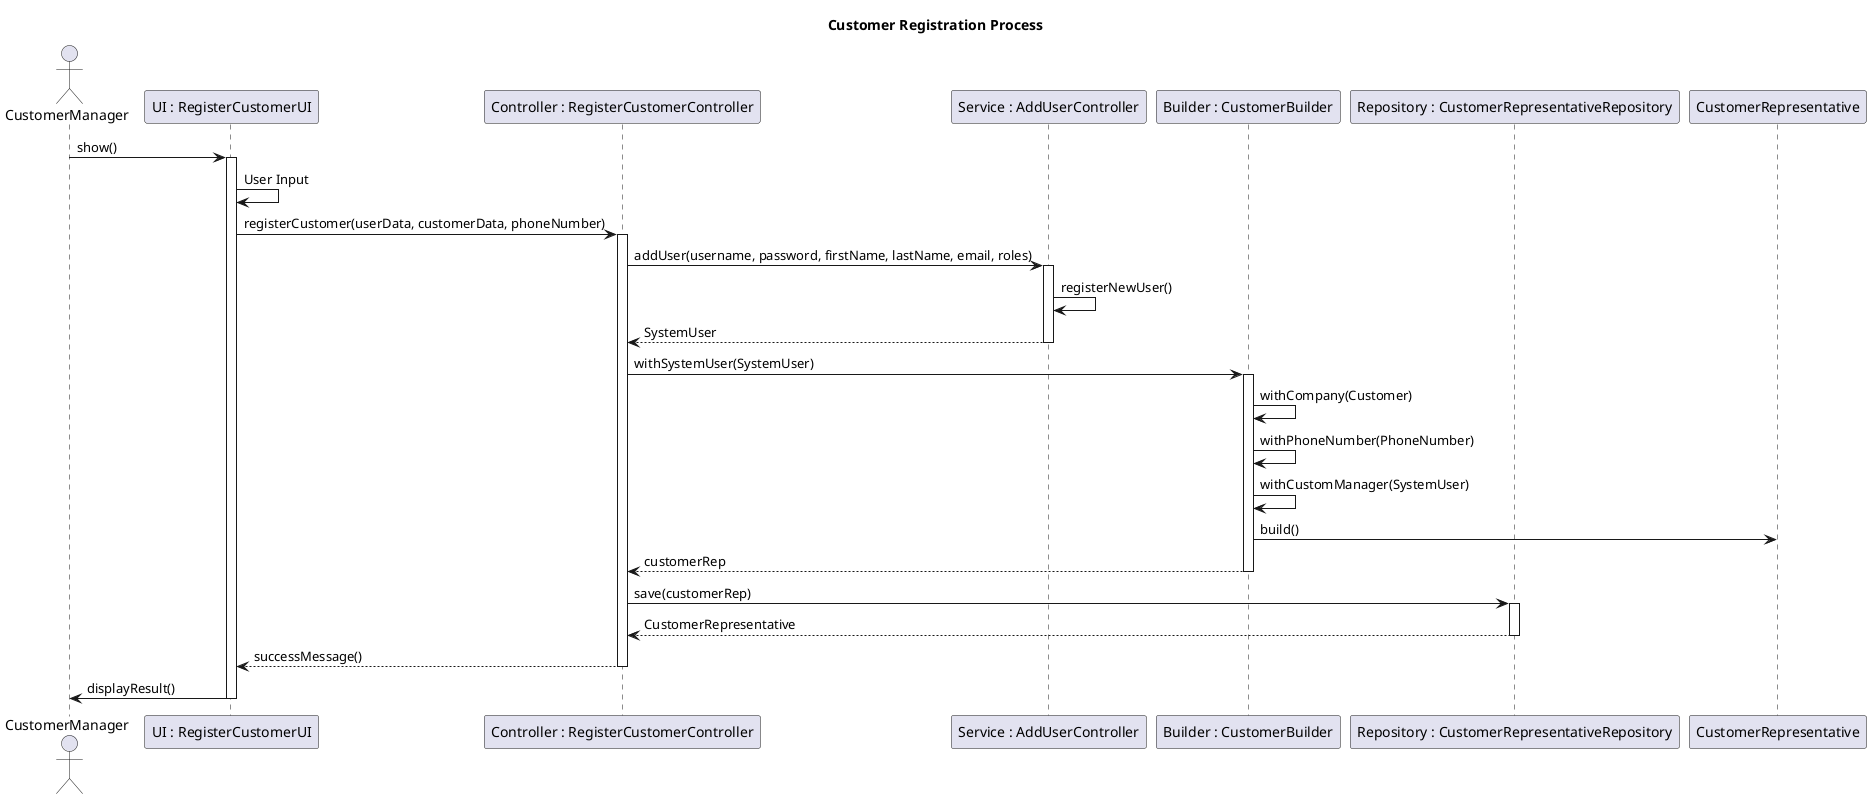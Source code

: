 @startuml

title Customer Registration Process

actor "CustomerManager" as user
participant "UI : RegisterCustomerUI" as UI
participant "Controller : RegisterCustomerController" as controller
participant "Service : AddUserController" as userService
participant "Builder : CustomerBuilder" as builder
participant "Repository : CustomerRepresentativeRepository" as customerRepo
participant "CustomerRepresentative" as customerRep


user -> UI : show()
activate UI

UI -> UI : User Input

UI -> controller : registerCustomer(userData, customerData, phoneNumber)
activate controller

controller -> userService : addUser(username, password, firstName, lastName, email, roles)
activate userService
userService -> userService : registerNewUser()
return SystemUser
deactivate userService

controller -> builder : withSystemUser(SystemUser)
activate builder
builder -> builder : withCompany(Customer)
builder -> builder : withPhoneNumber(PhoneNumber)
builder -> builder : withCustomManager(SystemUser)
builder -> customerRep : build()
return customerRep
deactivate builder

controller -> customerRepo : save(customerRep)
activate customerRepo
customerRepo --> controller : CustomerRepresentative
deactivate customerRepo

controller --> UI : successMessage()
deactivate controller

UI -> user : displayResult()

deactivate UI

@enduml
